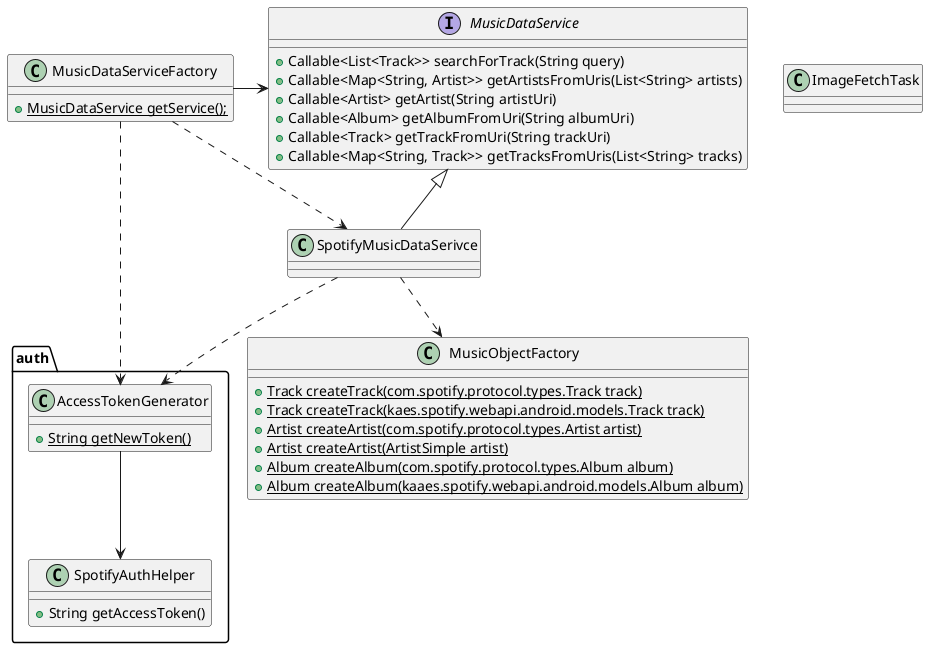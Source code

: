 @startuml

class MusicDataServiceFactory {
    + {static}MusicDataService getService();
}

class  SpotifyMusicDataSerivce

interface MusicDataService {
    + Callable<List<Track>> searchForTrack(String query)
    + Callable<Map<String, Artist>> getArtistsFromUris(List<String> artists)
    + Callable<Artist> getArtist(String artistUri)
    + Callable<Album> getAlbumFromUri(String albumUri)
    + Callable<Track> getTrackFromUri(String trackUri)
    + Callable<Map<String, Track>> getTracksFromUris(List<String> tracks)
}

package auth {
    class AccessTokenGenerator {
        {static} + String getNewToken()
    }
    class SpotifyAuthHelper {
        + String getAccessToken()
    }
    AccessTokenGenerator --> SpotifyAuthHelper
}
class ImageFetchTask
class MusicObjectFactory {
    {static} + Track createTrack(com.spotify.protocol.types.Track track)
    {static} + Track createTrack(kaes.spotify.webapi.android.models.Track track)
    {static} + Artist createArtist(com.spotify.protocol.types.Artist artist)
    {static} + Artist createArtist(ArtistSimple artist)
    {static} + Album createAlbum(com.spotify.protocol.types.Album album)
    {static} + Album createAlbum(kaaes.spotify.webapi.android.models.Album album)
}

MusicDataServiceFactory ..> AccessTokenGenerator
SpotifyMusicDataSerivce ..> MusicObjectFactory
SpotifyMusicDataSerivce ..> AccessTokenGenerator
MusicDataService <|-- SpotifyMusicDataSerivce
MusicDataServiceFactory ..> SpotifyMusicDataSerivce
MusicDataServiceFactory -> MusicDataService
@enduml